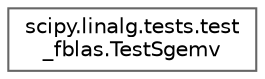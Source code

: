 digraph "Graphical Class Hierarchy"
{
 // LATEX_PDF_SIZE
  bgcolor="transparent";
  edge [fontname=Helvetica,fontsize=10,labelfontname=Helvetica,labelfontsize=10];
  node [fontname=Helvetica,fontsize=10,shape=box,height=0.2,width=0.4];
  rankdir="LR";
  Node0 [id="Node000000",label="scipy.linalg.tests.test\l_fblas.TestSgemv",height=0.2,width=0.4,color="grey40", fillcolor="white", style="filled",URL="$d6/df4/classscipy_1_1linalg_1_1tests_1_1test__fblas_1_1TestSgemv.html",tooltip=" "];
}
